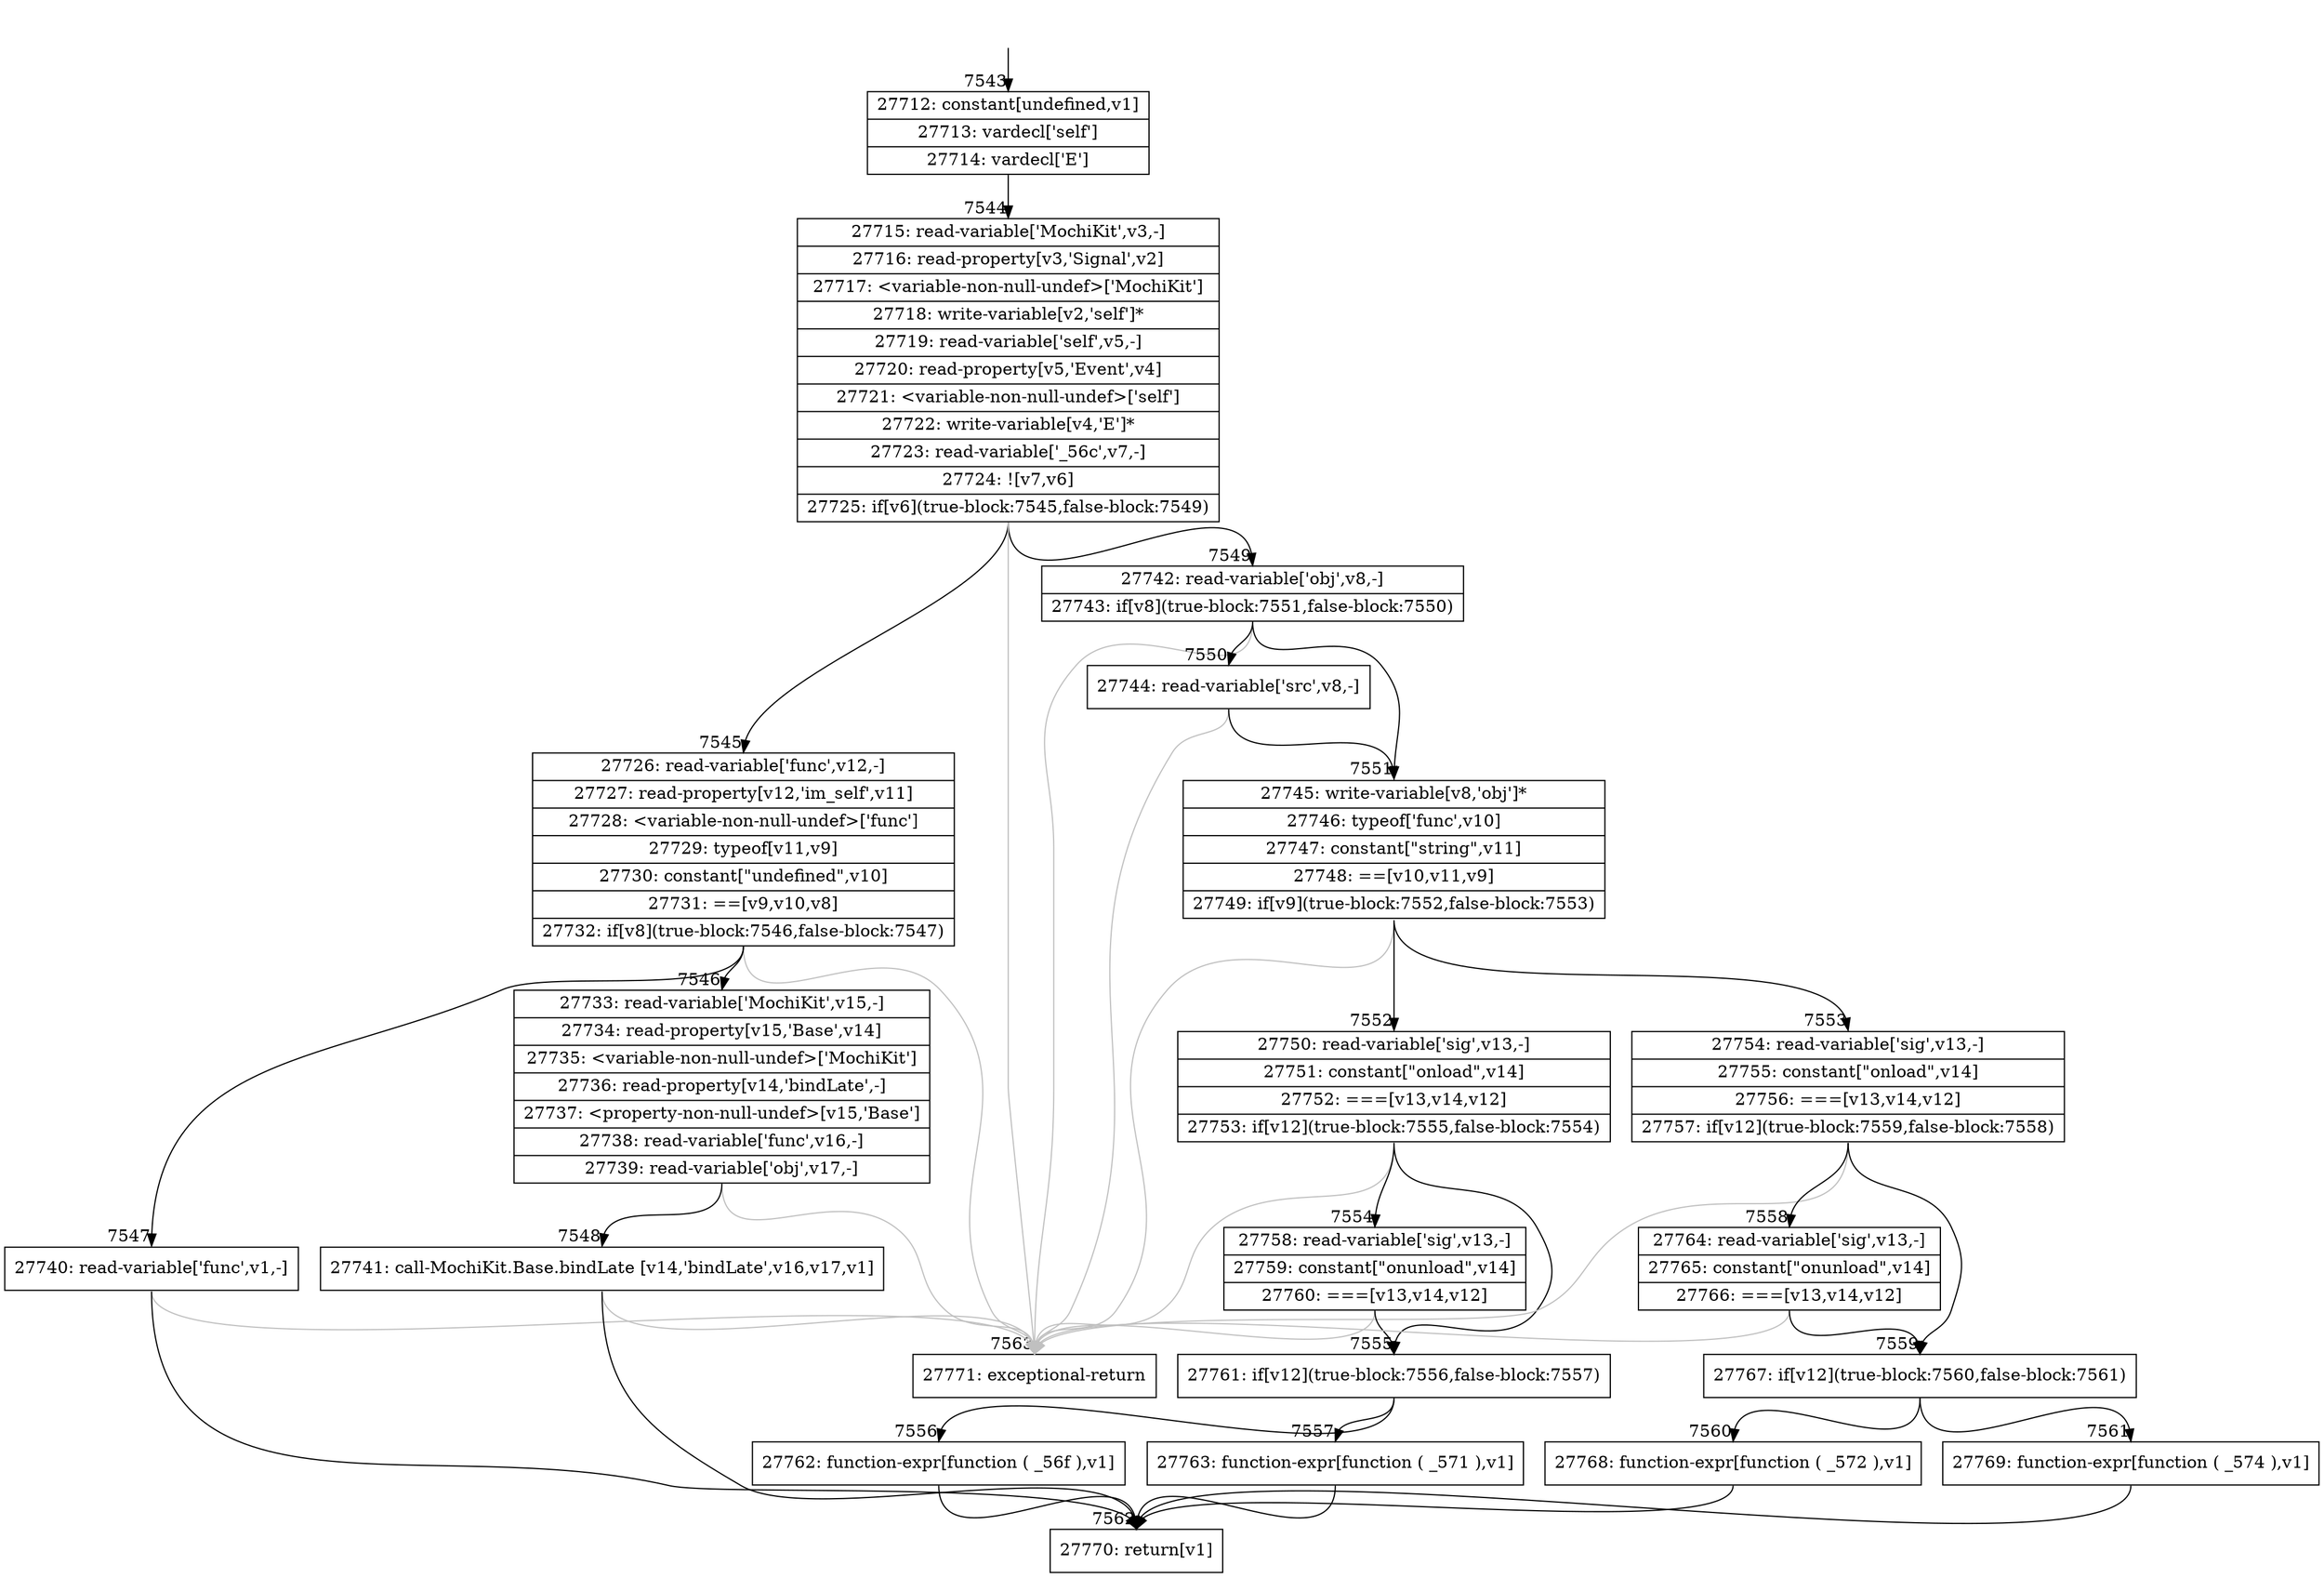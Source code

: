 digraph {
rankdir="TD"
BB_entry496[shape=none,label=""];
BB_entry496 -> BB7543 [tailport=s, headport=n, headlabel="    7543"]
BB7543 [shape=record label="{27712: constant[undefined,v1]|27713: vardecl['self']|27714: vardecl['E']}" ] 
BB7543 -> BB7544 [tailport=s, headport=n, headlabel="      7544"]
BB7544 [shape=record label="{27715: read-variable['MochiKit',v3,-]|27716: read-property[v3,'Signal',v2]|27717: \<variable-non-null-undef\>['MochiKit']|27718: write-variable[v2,'self']*|27719: read-variable['self',v5,-]|27720: read-property[v5,'Event',v4]|27721: \<variable-non-null-undef\>['self']|27722: write-variable[v4,'E']*|27723: read-variable['_56c',v7,-]|27724: ![v7,v6]|27725: if[v6](true-block:7545,false-block:7549)}" ] 
BB7544 -> BB7545 [tailport=s, headport=n, headlabel="      7545"]
BB7544 -> BB7549 [tailport=s, headport=n, headlabel="      7549"]
BB7544 -> BB7563 [tailport=s, headport=n, color=gray, headlabel="      7563"]
BB7545 [shape=record label="{27726: read-variable['func',v12,-]|27727: read-property[v12,'im_self',v11]|27728: \<variable-non-null-undef\>['func']|27729: typeof[v11,v9]|27730: constant[\"undefined\",v10]|27731: ==[v9,v10,v8]|27732: if[v8](true-block:7546,false-block:7547)}" ] 
BB7545 -> BB7546 [tailport=s, headport=n, headlabel="      7546"]
BB7545 -> BB7547 [tailport=s, headport=n, headlabel="      7547"]
BB7545 -> BB7563 [tailport=s, headport=n, color=gray]
BB7546 [shape=record label="{27733: read-variable['MochiKit',v15,-]|27734: read-property[v15,'Base',v14]|27735: \<variable-non-null-undef\>['MochiKit']|27736: read-property[v14,'bindLate',-]|27737: \<property-non-null-undef\>[v15,'Base']|27738: read-variable['func',v16,-]|27739: read-variable['obj',v17,-]}" ] 
BB7546 -> BB7548 [tailport=s, headport=n, headlabel="      7548"]
BB7546 -> BB7563 [tailport=s, headport=n, color=gray]
BB7547 [shape=record label="{27740: read-variable['func',v1,-]}" ] 
BB7547 -> BB7562 [tailport=s, headport=n, headlabel="      7562"]
BB7547 -> BB7563 [tailport=s, headport=n, color=gray]
BB7548 [shape=record label="{27741: call-MochiKit.Base.bindLate [v14,'bindLate',v16,v17,v1]}" ] 
BB7548 -> BB7562 [tailport=s, headport=n]
BB7548 -> BB7563 [tailport=s, headport=n, color=gray]
BB7549 [shape=record label="{27742: read-variable['obj',v8,-]|27743: if[v8](true-block:7551,false-block:7550)}" ] 
BB7549 -> BB7551 [tailport=s, headport=n, headlabel="      7551"]
BB7549 -> BB7550 [tailport=s, headport=n, headlabel="      7550"]
BB7549 -> BB7563 [tailport=s, headport=n, color=gray]
BB7550 [shape=record label="{27744: read-variable['src',v8,-]}" ] 
BB7550 -> BB7551 [tailport=s, headport=n]
BB7550 -> BB7563 [tailport=s, headport=n, color=gray]
BB7551 [shape=record label="{27745: write-variable[v8,'obj']*|27746: typeof['func',v10]|27747: constant[\"string\",v11]|27748: ==[v10,v11,v9]|27749: if[v9](true-block:7552,false-block:7553)}" ] 
BB7551 -> BB7552 [tailport=s, headport=n, headlabel="      7552"]
BB7551 -> BB7553 [tailport=s, headport=n, headlabel="      7553"]
BB7551 -> BB7563 [tailport=s, headport=n, color=gray]
BB7552 [shape=record label="{27750: read-variable['sig',v13,-]|27751: constant[\"onload\",v14]|27752: ===[v13,v14,v12]|27753: if[v12](true-block:7555,false-block:7554)}" ] 
BB7552 -> BB7555 [tailport=s, headport=n, headlabel="      7555"]
BB7552 -> BB7554 [tailport=s, headport=n, headlabel="      7554"]
BB7552 -> BB7563 [tailport=s, headport=n, color=gray]
BB7553 [shape=record label="{27754: read-variable['sig',v13,-]|27755: constant[\"onload\",v14]|27756: ===[v13,v14,v12]|27757: if[v12](true-block:7559,false-block:7558)}" ] 
BB7553 -> BB7559 [tailport=s, headport=n, headlabel="      7559"]
BB7553 -> BB7558 [tailport=s, headport=n, headlabel="      7558"]
BB7553 -> BB7563 [tailport=s, headport=n, color=gray]
BB7554 [shape=record label="{27758: read-variable['sig',v13,-]|27759: constant[\"onunload\",v14]|27760: ===[v13,v14,v12]}" ] 
BB7554 -> BB7555 [tailport=s, headport=n]
BB7554 -> BB7563 [tailport=s, headport=n, color=gray]
BB7555 [shape=record label="{27761: if[v12](true-block:7556,false-block:7557)}" ] 
BB7555 -> BB7556 [tailport=s, headport=n, headlabel="      7556"]
BB7555 -> BB7557 [tailport=s, headport=n, headlabel="      7557"]
BB7556 [shape=record label="{27762: function-expr[function ( _56f ),v1]}" ] 
BB7556 -> BB7562 [tailport=s, headport=n]
BB7557 [shape=record label="{27763: function-expr[function ( _571 ),v1]}" ] 
BB7557 -> BB7562 [tailport=s, headport=n]
BB7558 [shape=record label="{27764: read-variable['sig',v13,-]|27765: constant[\"onunload\",v14]|27766: ===[v13,v14,v12]}" ] 
BB7558 -> BB7559 [tailport=s, headport=n]
BB7558 -> BB7563 [tailport=s, headport=n, color=gray]
BB7559 [shape=record label="{27767: if[v12](true-block:7560,false-block:7561)}" ] 
BB7559 -> BB7560 [tailport=s, headport=n, headlabel="      7560"]
BB7559 -> BB7561 [tailport=s, headport=n, headlabel="      7561"]
BB7560 [shape=record label="{27768: function-expr[function ( _572 ),v1]}" ] 
BB7560 -> BB7562 [tailport=s, headport=n]
BB7561 [shape=record label="{27769: function-expr[function ( _574 ),v1]}" ] 
BB7561 -> BB7562 [tailport=s, headport=n]
BB7562 [shape=record label="{27770: return[v1]}" ] 
BB7563 [shape=record label="{27771: exceptional-return}" ] 
//#$~ 5339
}
